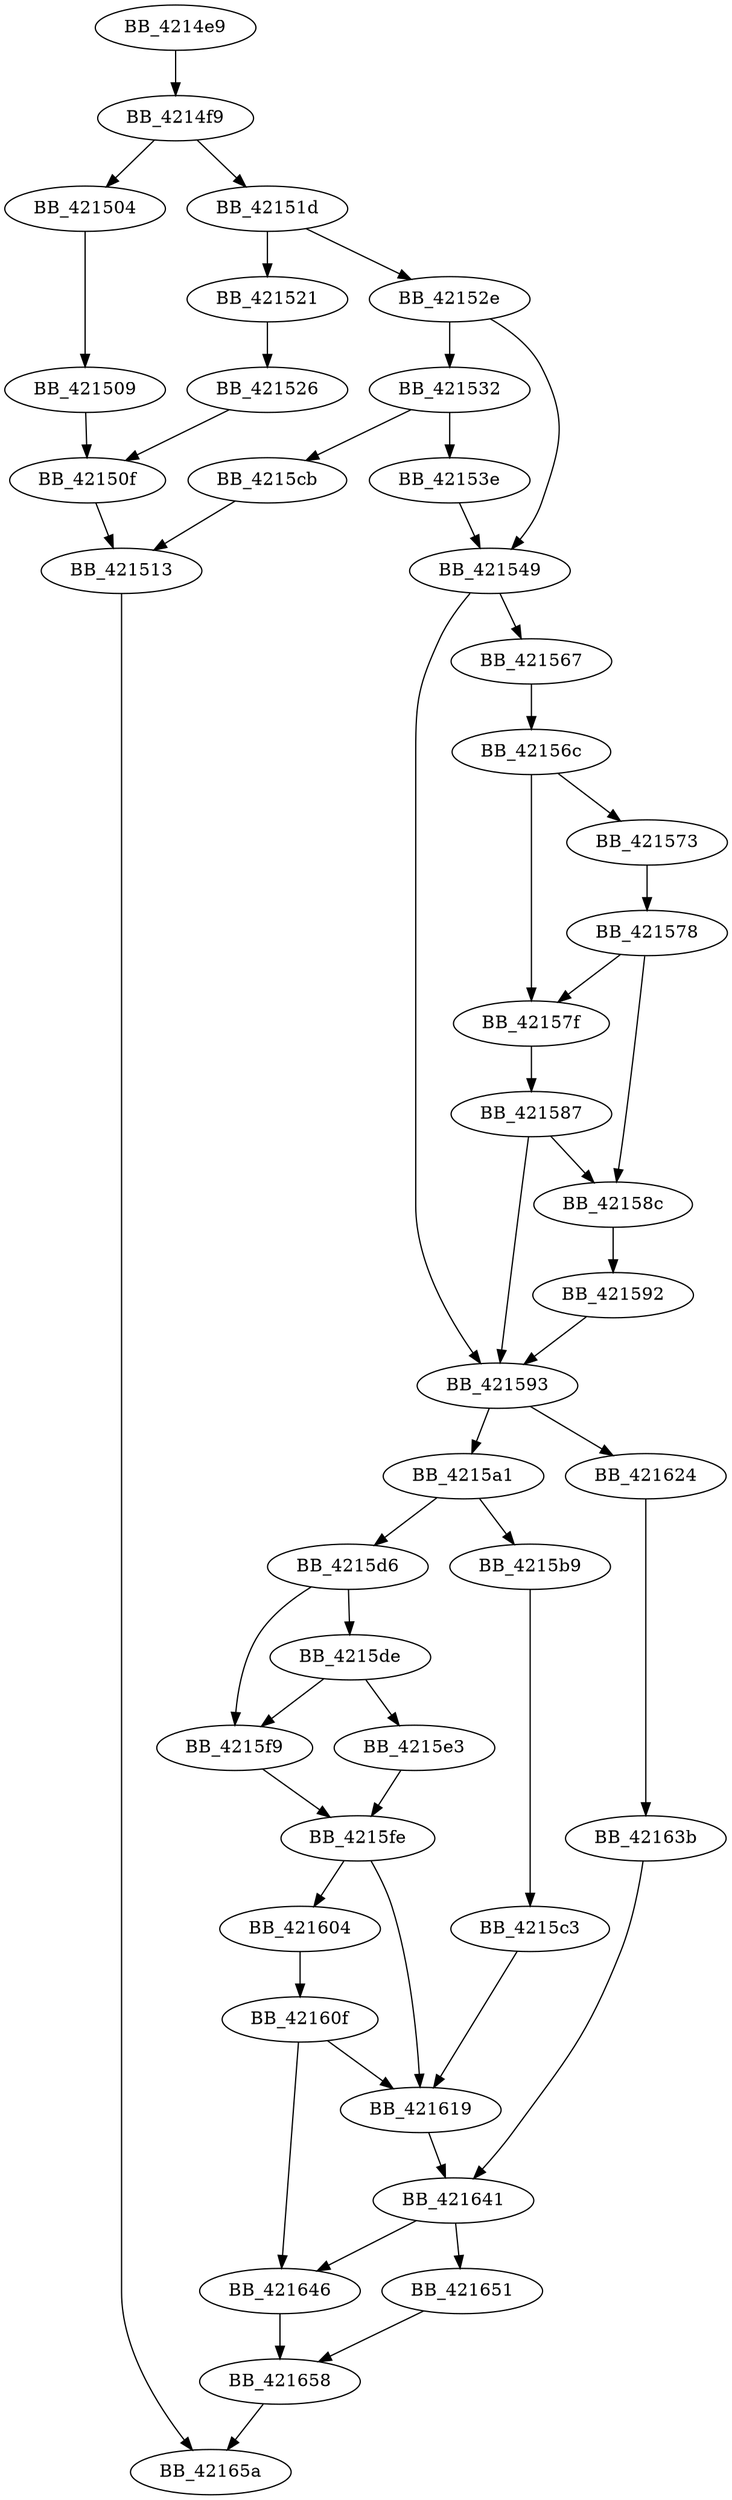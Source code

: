 DiGraph __flswbuf{
BB_4214e9->BB_4214f9
BB_4214f9->BB_421504
BB_4214f9->BB_42151d
BB_421504->BB_421509
BB_421509->BB_42150f
BB_42150f->BB_421513
BB_421513->BB_42165a
BB_42151d->BB_421521
BB_42151d->BB_42152e
BB_421521->BB_421526
BB_421526->BB_42150f
BB_42152e->BB_421532
BB_42152e->BB_421549
BB_421532->BB_42153e
BB_421532->BB_4215cb
BB_42153e->BB_421549
BB_421549->BB_421567
BB_421549->BB_421593
BB_421567->BB_42156c
BB_42156c->BB_421573
BB_42156c->BB_42157f
BB_421573->BB_421578
BB_421578->BB_42157f
BB_421578->BB_42158c
BB_42157f->BB_421587
BB_421587->BB_42158c
BB_421587->BB_421593
BB_42158c->BB_421592
BB_421592->BB_421593
BB_421593->BB_4215a1
BB_421593->BB_421624
BB_4215a1->BB_4215b9
BB_4215a1->BB_4215d6
BB_4215b9->BB_4215c3
BB_4215c3->BB_421619
BB_4215cb->BB_421513
BB_4215d6->BB_4215de
BB_4215d6->BB_4215f9
BB_4215de->BB_4215e3
BB_4215de->BB_4215f9
BB_4215e3->BB_4215fe
BB_4215f9->BB_4215fe
BB_4215fe->BB_421604
BB_4215fe->BB_421619
BB_421604->BB_42160f
BB_42160f->BB_421619
BB_42160f->BB_421646
BB_421619->BB_421641
BB_421624->BB_42163b
BB_42163b->BB_421641
BB_421641->BB_421646
BB_421641->BB_421651
BB_421646->BB_421658
BB_421651->BB_421658
BB_421658->BB_42165a
}
